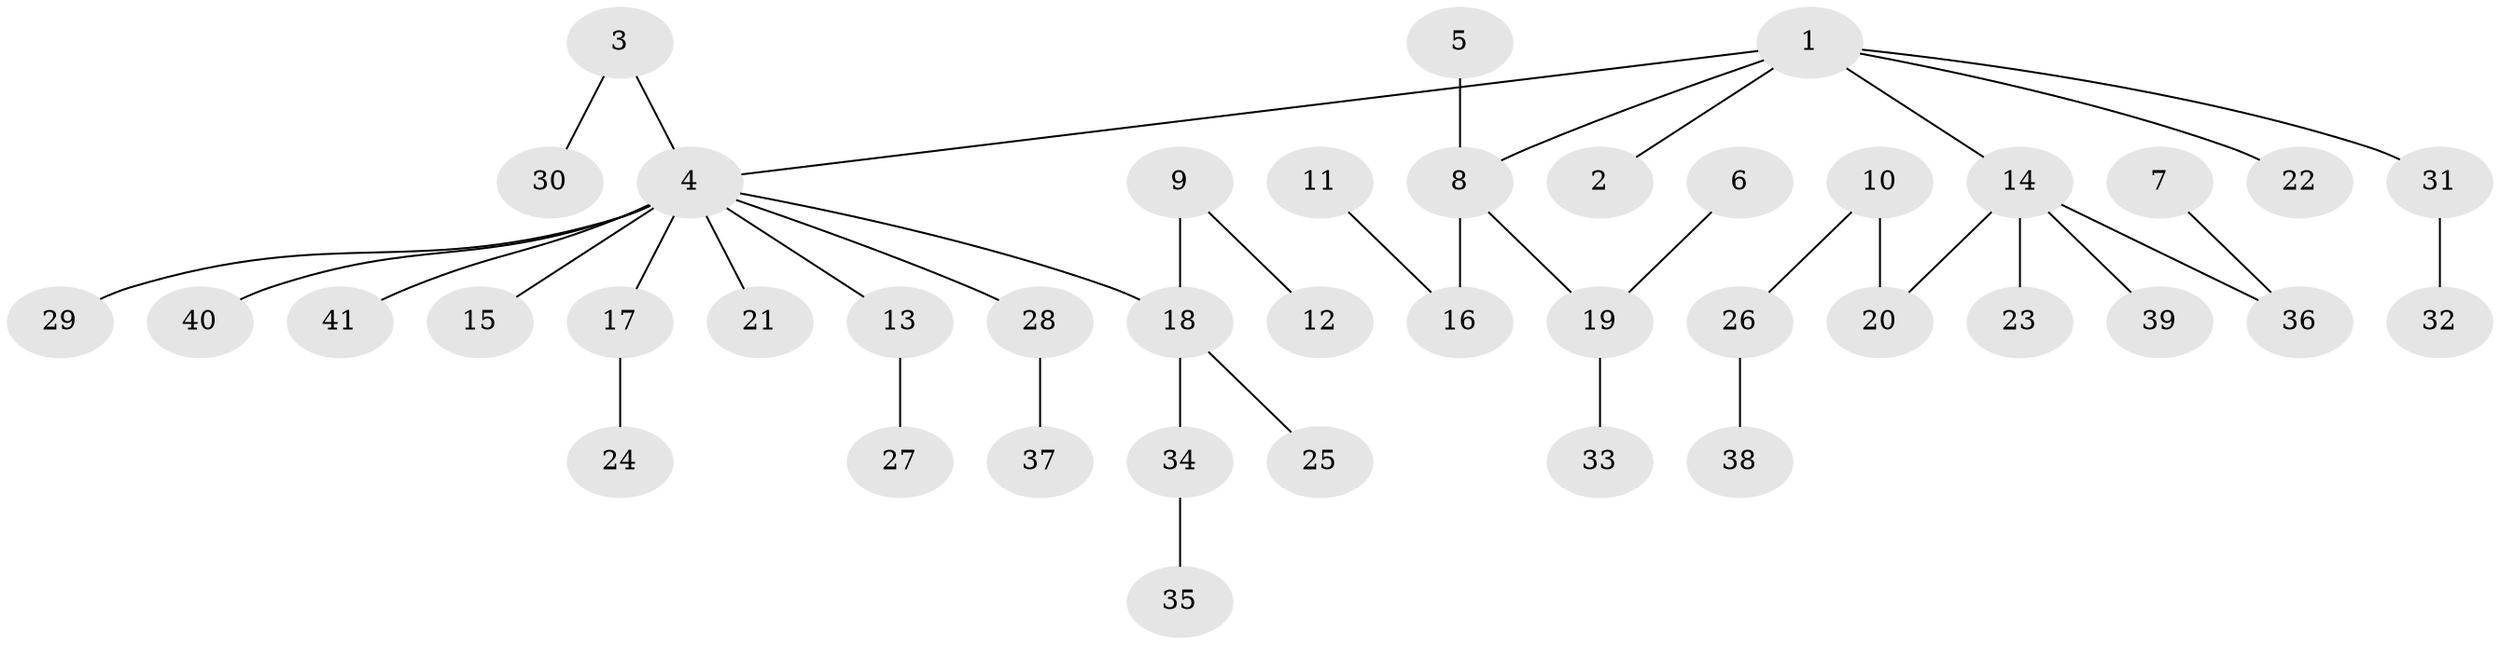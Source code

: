 // original degree distribution, {5: 0.024390243902439025, 11: 0.012195121951219513, 3: 0.17073170731707318, 1: 0.5, 4: 0.036585365853658534, 2: 0.24390243902439024, 6: 0.012195121951219513}
// Generated by graph-tools (version 1.1) at 2025/50/03/09/25 03:50:23]
// undirected, 41 vertices, 40 edges
graph export_dot {
graph [start="1"]
  node [color=gray90,style=filled];
  1;
  2;
  3;
  4;
  5;
  6;
  7;
  8;
  9;
  10;
  11;
  12;
  13;
  14;
  15;
  16;
  17;
  18;
  19;
  20;
  21;
  22;
  23;
  24;
  25;
  26;
  27;
  28;
  29;
  30;
  31;
  32;
  33;
  34;
  35;
  36;
  37;
  38;
  39;
  40;
  41;
  1 -- 2 [weight=1.0];
  1 -- 4 [weight=1.0];
  1 -- 8 [weight=1.0];
  1 -- 14 [weight=1.0];
  1 -- 22 [weight=1.0];
  1 -- 31 [weight=1.0];
  3 -- 4 [weight=1.0];
  3 -- 30 [weight=1.0];
  4 -- 13 [weight=1.0];
  4 -- 15 [weight=1.0];
  4 -- 17 [weight=1.0];
  4 -- 18 [weight=1.0];
  4 -- 21 [weight=1.0];
  4 -- 28 [weight=1.0];
  4 -- 29 [weight=1.0];
  4 -- 40 [weight=1.0];
  4 -- 41 [weight=1.0];
  5 -- 8 [weight=1.0];
  6 -- 19 [weight=1.0];
  7 -- 36 [weight=1.0];
  8 -- 16 [weight=1.0];
  8 -- 19 [weight=1.0];
  9 -- 12 [weight=1.0];
  9 -- 18 [weight=1.0];
  10 -- 20 [weight=1.0];
  10 -- 26 [weight=1.0];
  11 -- 16 [weight=1.0];
  13 -- 27 [weight=1.0];
  14 -- 20 [weight=1.0];
  14 -- 23 [weight=1.0];
  14 -- 36 [weight=1.0];
  14 -- 39 [weight=1.0];
  17 -- 24 [weight=1.0];
  18 -- 25 [weight=1.0];
  18 -- 34 [weight=1.0];
  19 -- 33 [weight=1.0];
  26 -- 38 [weight=1.0];
  28 -- 37 [weight=1.0];
  31 -- 32 [weight=1.0];
  34 -- 35 [weight=1.0];
}
